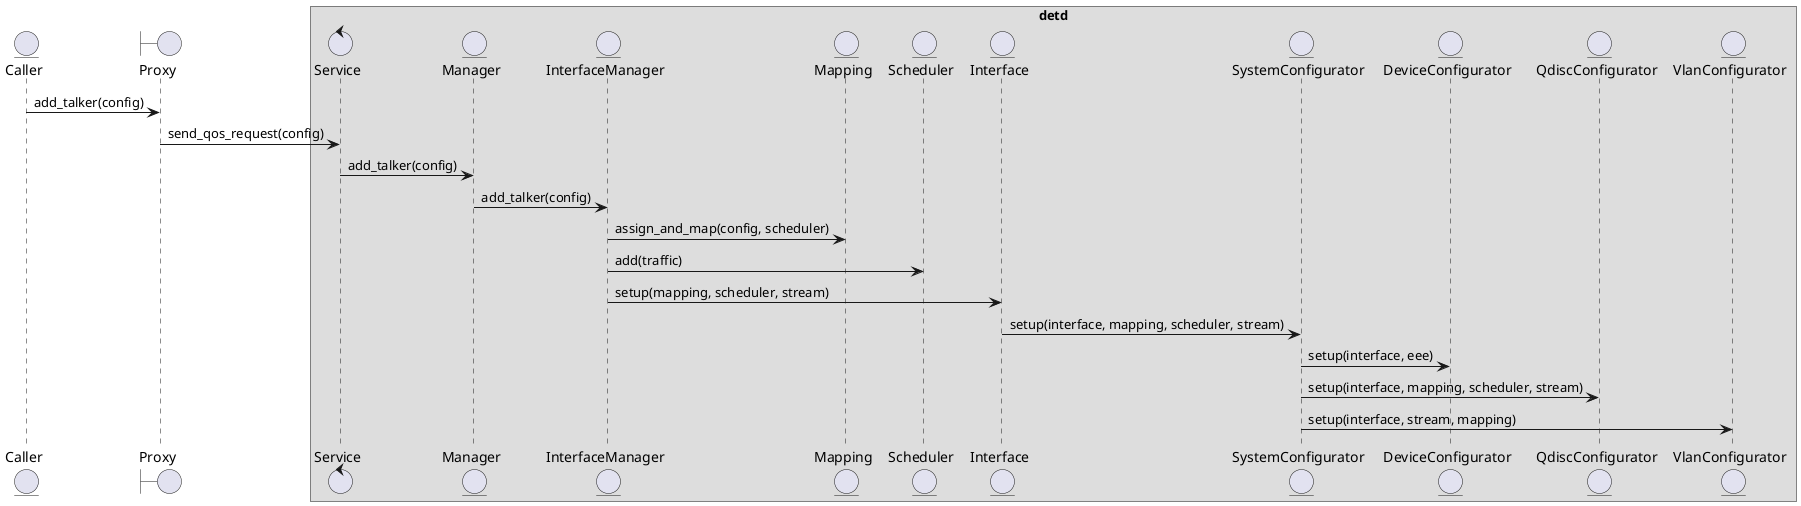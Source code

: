 @startuml

entity Caller
boundary Proxy
box detd
  control Service
  entity Manager
  entity InterfaceManager
  entity Mapping
  entity Scheduler
  entity Interface
  entity SystemConfigurator
  entity DeviceConfigurator
  entity QdiscConfigurator
  entity VlanConfigurator
end box


Caller -> Proxy : add_talker(config)
Proxy -> Service : send_qos_request(config)
Service -> Manager : add_talker(config)
Manager -> InterfaceManager : add_talker(config)
InterfaceManager -> Mapping : assign_and_map(config, scheduler)
InterfaceManager -> Scheduler : add(traffic)
InterfaceManager -> Interface : setup(mapping, scheduler, stream)
Interface -> SystemConfigurator : setup(interface, mapping, scheduler, stream)
SystemConfigurator -> DeviceConfigurator : setup(interface, eee)
SystemConfigurator -> QdiscConfigurator : setup(interface, mapping, scheduler, stream)
SystemConfigurator -> VlanConfigurator : setup(interface, stream, mapping)

@enduml
